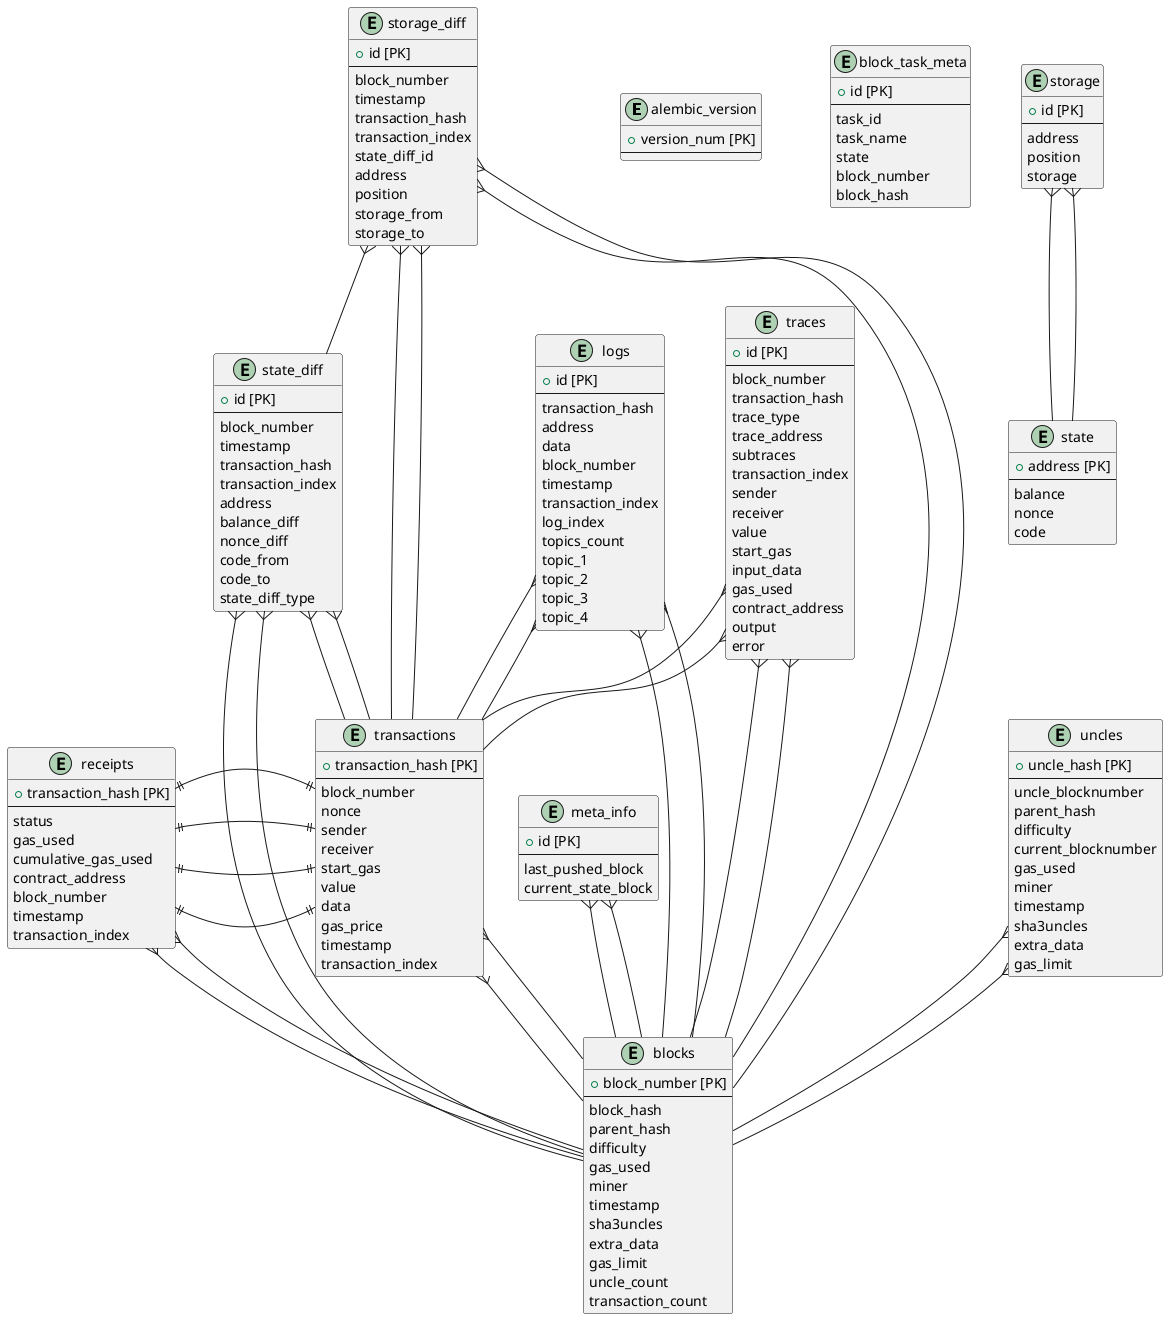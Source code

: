 @startuml

entity "alembic_version" {
  + version_num [PK]
  --
}

entity "block_task_meta" {
  + id [PK]
  --
  task_id
  task_name
  state
  block_number
  block_hash
}

entity "blocks" {
  + block_number [PK]
  --
  block_hash
  parent_hash
  difficulty
  gas_used
  miner
  timestamp
  sha3uncles
  extra_data
  gas_limit
  uncle_count
  transaction_count
}

entity "logs" {
  + id [PK]
  --
  transaction_hash
  address
  data
  block_number
  timestamp
  transaction_index
  log_index
  topics_count
  topic_1
  topic_2
  topic_3
  topic_4
}

entity "meta_info" {
  + id [PK]
  --
  last_pushed_block
  current_state_block
}

entity "receipts" {
  + transaction_hash [PK]
  --
  status
  gas_used
  cumulative_gas_used
  contract_address
  block_number
  timestamp
  transaction_index
}

entity "state" {
  + address [PK]
  --
  balance
  nonce
  code
}

entity "state_diff" {
  + id [PK]
  --
  block_number
  timestamp
  transaction_hash
  transaction_index
  address
  balance_diff
  nonce_diff
  code_from
  code_to
  state_diff_type
}

entity "storage" {
  + id [PK]
  --
  address
  position
  storage
}

entity "storage_diff" {
  + id [PK]
  --
  block_number
  timestamp
  transaction_hash
  transaction_index
  state_diff_id
  address
  position
  storage_from
  storage_to
}

entity "traces" {
  + id [PK]
  --
  block_number
  transaction_hash
  trace_type
  trace_address
  subtraces
  transaction_index
  sender
  receiver
  value
  start_gas
  input_data
  gas_used
  contract_address
  output
  error
}

entity "transactions" {
  + transaction_hash [PK]
  --
  block_number
  nonce
  sender
  receiver
  start_gas
  value
  data
  gas_price
  timestamp
  transaction_index
}

entity "uncles" {
  + uncle_hash [PK]
  --
  uncle_blocknumber
  parent_hash
  difficulty
  current_blocknumber
  gas_used
  miner
  timestamp
  sha3uncles
  extra_data
  gas_limit
}

 logs }-- blocks

 logs }-- blocks

 logs }-- transactions

 logs }-- transactions

 meta_info }-- blocks

 meta_info }-- blocks

 receipts }-- blocks

 receipts }-- blocks

 receipts ||-|| transactions

 receipts ||-|| transactions

 receipts ||-|| transactions

 receipts ||-|| transactions

 state_diff }-- blocks

 state_diff }-- blocks

 state_diff }-- transactions

 state_diff }-- transactions

 storage }-- state

 storage }-- state

 storage_diff }-- blocks

 storage_diff }-- blocks

 storage_diff }-- state_diff

 storage_diff }-- transactions

 storage_diff }-- transactions

 traces }-- blocks

 traces }-- blocks

 traces }-- transactions

 traces }-- transactions

 transactions }-- blocks

 transactions }-- blocks

 uncles }-- blocks

 uncles }-- blocks
@enduml

